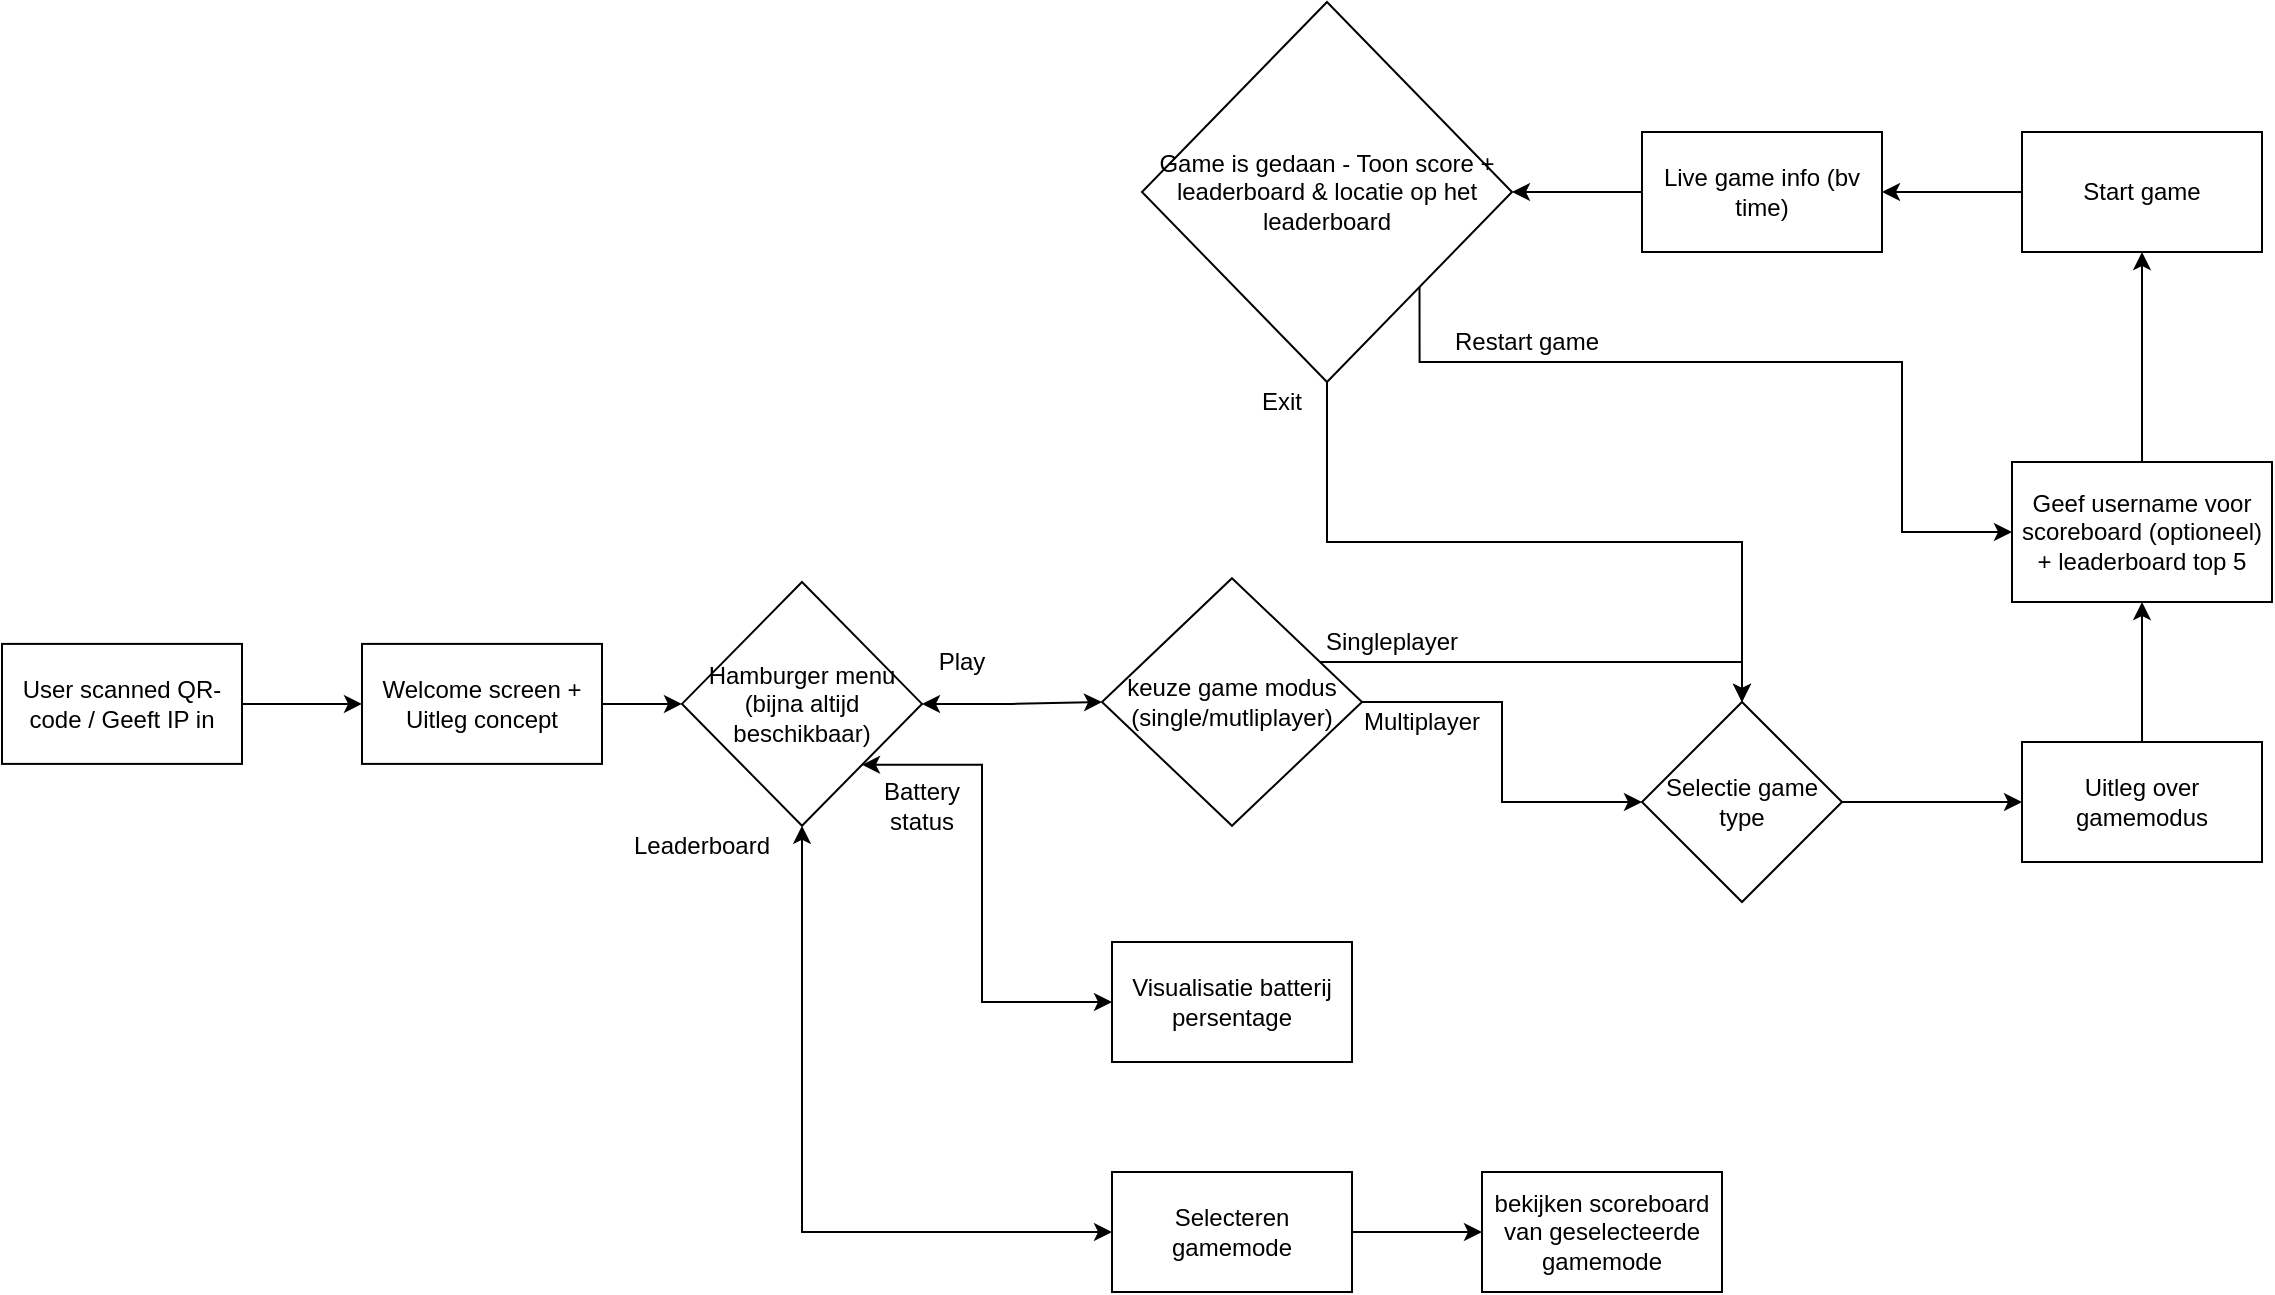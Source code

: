 <mxfile version="14.1.9" type="google"><diagram id="wVSWxZS0oapYn9tlDqyi" name="Page-1"><mxGraphModel dx="2211" dy="1942" grid="1" gridSize="10" guides="1" tooltips="1" connect="1" arrows="1" fold="1" page="1" pageScale="1" pageWidth="827" pageHeight="1169" math="0" shadow="0"><root><mxCell id="0"/><mxCell id="1" parent="0"/><mxCell id="IipHoXYeNZrF0xar_ZU0-2" style="edgeStyle=orthogonalEdgeStyle;rounded=0;orthogonalLoop=1;jettySize=auto;html=1;" parent="1" source="albKL7FkOKWzOsUpktxY-1" target="IipHoXYeNZrF0xar_ZU0-1" edge="1"><mxGeometry relative="1" as="geometry"/></mxCell><mxCell id="albKL7FkOKWzOsUpktxY-1" value="User scanned QR-code / Geeft IP in" style="rounded=0;whiteSpace=wrap;html=1;" parent="1" vertex="1"><mxGeometry x="-370" y="90.95" width="120" height="60" as="geometry"/></mxCell><mxCell id="IipHoXYeNZrF0xar_ZU0-4" style="edgeStyle=orthogonalEdgeStyle;rounded=0;orthogonalLoop=1;jettySize=auto;html=1;entryX=0;entryY=0.5;entryDx=0;entryDy=0;" parent="1" source="albKL7FkOKWzOsUpktxY-13" target="a70U7B_4AYYEKTM5AC8h-13" edge="1"><mxGeometry relative="1" as="geometry"><mxPoint x="440" y="150.067" as="targetPoint"/></mxGeometry></mxCell><mxCell id="JYbThzgS1KqT1hBNcWxj-11" style="edgeStyle=orthogonalEdgeStyle;rounded=0;orthogonalLoop=1;jettySize=auto;html=1;entryX=0.5;entryY=0;entryDx=0;entryDy=0;" parent="1" source="albKL7FkOKWzOsUpktxY-13" edge="1"><mxGeometry relative="1" as="geometry"><Array as="points"><mxPoint x="414" y="100"/><mxPoint x="700" y="100"/></Array><mxPoint x="500" y="120" as="targetPoint"/></mxGeometry></mxCell><mxCell id="albKL7FkOKWzOsUpktxY-13" value="&lt;span&gt;keuze game modus&lt;/span&gt;&lt;br&gt;&lt;span&gt;(single/mutliplayer)&lt;/span&gt;" style="rhombus;whiteSpace=wrap;html=1;" parent="1" vertex="1"><mxGeometry x="180" y="58.09" width="130" height="123.81" as="geometry"/></mxCell><mxCell id="albKL7FkOKWzOsUpktxY-15" value="Multiplayer" style="text;html=1;strokeColor=none;fillColor=none;align=center;verticalAlign=middle;whiteSpace=wrap;rounded=0;" parent="1" vertex="1"><mxGeometry x="320" y="120" width="40" height="20" as="geometry"/></mxCell><mxCell id="a70U7B_4AYYEKTM5AC8h-15" value="" style="edgeStyle=orthogonalEdgeStyle;rounded=0;orthogonalLoop=1;jettySize=auto;html=1;startArrow=none;startFill=0;" parent="1" source="albKL7FkOKWzOsUpktxY-21" target="WtCtFmdOXTZig0ZuTePk-4" edge="1"><mxGeometry relative="1" as="geometry"/></mxCell><mxCell id="albKL7FkOKWzOsUpktxY-21" value="Uitleg over gamemodus" style="rounded=0;whiteSpace=wrap;html=1;" parent="1" vertex="1"><mxGeometry x="640" y="140" width="120" height="60" as="geometry"/></mxCell><mxCell id="a70U7B_4AYYEKTM5AC8h-17" value="" style="edgeStyle=orthogonalEdgeStyle;rounded=0;orthogonalLoop=1;jettySize=auto;html=1;startArrow=none;startFill=0;" parent="1" source="albKL7FkOKWzOsUpktxY-23" target="albKL7FkOKWzOsUpktxY-25" edge="1"><mxGeometry relative="1" as="geometry"/></mxCell><mxCell id="albKL7FkOKWzOsUpktxY-23" value="Start game" style="rounded=0;whiteSpace=wrap;html=1;" parent="1" vertex="1"><mxGeometry x="640" y="-165.0" width="120" height="60" as="geometry"/></mxCell><mxCell id="a70U7B_4AYYEKTM5AC8h-18" value="" style="edgeStyle=orthogonalEdgeStyle;rounded=0;orthogonalLoop=1;jettySize=auto;html=1;startArrow=none;startFill=0;entryX=1;entryY=0.5;entryDx=0;entryDy=0;" parent="1" source="albKL7FkOKWzOsUpktxY-25" target="WtCtFmdOXTZig0ZuTePk-15" edge="1"><mxGeometry relative="1" as="geometry"><mxPoint x="395" y="-120" as="targetPoint"/></mxGeometry></mxCell><mxCell id="albKL7FkOKWzOsUpktxY-25" value="Live game info (bv time)" style="rounded=0;whiteSpace=wrap;html=1;" parent="1" vertex="1"><mxGeometry x="450" y="-165" width="120" height="60" as="geometry"/></mxCell><mxCell id="albKL7FkOKWzOsUpktxY-8" value="Singleplayer" style="text;html=1;strokeColor=none;fillColor=none;align=center;verticalAlign=middle;whiteSpace=wrap;rounded=0;" parent="1" vertex="1"><mxGeometry x="305" y="80" width="40" height="20" as="geometry"/></mxCell><mxCell id="a70U7B_4AYYEKTM5AC8h-2" value="" style="edgeStyle=orthogonalEdgeStyle;rounded=0;orthogonalLoop=1;jettySize=auto;html=1;" parent="1" source="IipHoXYeNZrF0xar_ZU0-1" target="a70U7B_4AYYEKTM5AC8h-1" edge="1"><mxGeometry relative="1" as="geometry"/></mxCell><mxCell id="IipHoXYeNZrF0xar_ZU0-1" value="Welcome screen + Uitleg concept" style="rounded=0;whiteSpace=wrap;html=1;" parent="1" vertex="1"><mxGeometry x="-190" y="90.95" width="120" height="60" as="geometry"/></mxCell><mxCell id="a70U7B_4AYYEKTM5AC8h-20" style="edgeStyle=orthogonalEdgeStyle;rounded=0;orthogonalLoop=1;jettySize=auto;html=1;exitX=1;exitY=1;exitDx=0;exitDy=0;entryX=0;entryY=0.5;entryDx=0;entryDy=0;startArrow=none;startFill=0;" parent="1" source="WtCtFmdOXTZig0ZuTePk-15" target="WtCtFmdOXTZig0ZuTePk-4" edge="1"><mxGeometry relative="1" as="geometry"><Array as="points"><mxPoint x="339" y="-50"/><mxPoint x="580" y="-50"/><mxPoint x="580" y="35"/></Array></mxGeometry></mxCell><mxCell id="a70U7B_4AYYEKTM5AC8h-22" style="edgeStyle=orthogonalEdgeStyle;rounded=0;orthogonalLoop=1;jettySize=auto;html=1;exitX=0.5;exitY=1;exitDx=0;exitDy=0;entryX=0.5;entryY=0;entryDx=0;entryDy=0;startArrow=none;startFill=0;" parent="1" source="WtCtFmdOXTZig0ZuTePk-15" target="a70U7B_4AYYEKTM5AC8h-13" edge="1"><mxGeometry relative="1" as="geometry"/></mxCell><mxCell id="WtCtFmdOXTZig0ZuTePk-15" value="&lt;span&gt;Game is gedaan - Toon score + leaderboard &amp;amp; locatie op het leaderboard&lt;/span&gt;" style="rhombus;whiteSpace=wrap;html=1;" parent="1" vertex="1"><mxGeometry x="200" y="-230" width="185" height="190" as="geometry"/></mxCell><mxCell id="JYbThzgS1KqT1hBNcWxj-1" value="Visualisatie batterij persentage" style="rounded=0;whiteSpace=wrap;html=1;" parent="1" vertex="1"><mxGeometry x="185" y="240" width="120" height="60" as="geometry"/></mxCell><mxCell id="JYbThzgS1KqT1hBNcWxj-10" style="edgeStyle=orthogonalEdgeStyle;rounded=0;orthogonalLoop=1;jettySize=auto;html=1;entryX=0;entryY=0.5;entryDx=0;entryDy=0;" parent="1" source="JYbThzgS1KqT1hBNcWxj-6" target="JYbThzgS1KqT1hBNcWxj-9" edge="1"><mxGeometry relative="1" as="geometry"/></mxCell><mxCell id="JYbThzgS1KqT1hBNcWxj-6" value="Selecteren gamemode" style="rounded=0;whiteSpace=wrap;html=1;" parent="1" vertex="1"><mxGeometry x="185" y="355" width="120" height="60" as="geometry"/></mxCell><mxCell id="JYbThzgS1KqT1hBNcWxj-9" value="bekijken scoreboard&lt;br&gt;van geselecteerde gamemode" style="rounded=0;whiteSpace=wrap;html=1;" parent="1" vertex="1"><mxGeometry x="370" y="355" width="120" height="60" as="geometry"/></mxCell><mxCell id="a70U7B_4AYYEKTM5AC8h-16" value="" style="edgeStyle=orthogonalEdgeStyle;rounded=0;orthogonalLoop=1;jettySize=auto;html=1;startArrow=none;startFill=0;" parent="1" source="WtCtFmdOXTZig0ZuTePk-4" target="albKL7FkOKWzOsUpktxY-23" edge="1"><mxGeometry relative="1" as="geometry"/></mxCell><mxCell id="WtCtFmdOXTZig0ZuTePk-4" value="Geef username voor scoreboard (optioneel)&lt;br&gt;+ leaderboard top 5" style="rounded=0;whiteSpace=wrap;html=1;" parent="1" vertex="1"><mxGeometry x="635" width="130" height="70" as="geometry"/></mxCell><mxCell id="a70U7B_4AYYEKTM5AC8h-3" value="" style="edgeStyle=orthogonalEdgeStyle;rounded=0;orthogonalLoop=1;jettySize=auto;html=1;startArrow=classic;startFill=1;" parent="1" source="a70U7B_4AYYEKTM5AC8h-1" target="albKL7FkOKWzOsUpktxY-13" edge="1"><mxGeometry relative="1" as="geometry"/></mxCell><mxCell id="a70U7B_4AYYEKTM5AC8h-6" style="edgeStyle=orthogonalEdgeStyle;rounded=0;orthogonalLoop=1;jettySize=auto;html=1;exitX=1;exitY=1;exitDx=0;exitDy=0;entryX=0;entryY=0.5;entryDx=0;entryDy=0;startArrow=classic;startFill=1;" parent="1" source="a70U7B_4AYYEKTM5AC8h-1" target="JYbThzgS1KqT1hBNcWxj-1" edge="1"><mxGeometry relative="1" as="geometry"><Array as="points"><mxPoint x="120" y="151"/><mxPoint x="120" y="270"/></Array></mxGeometry></mxCell><mxCell id="a70U7B_4AYYEKTM5AC8h-7" style="edgeStyle=orthogonalEdgeStyle;rounded=0;orthogonalLoop=1;jettySize=auto;html=1;exitX=0.5;exitY=1;exitDx=0;exitDy=0;entryX=0;entryY=0.5;entryDx=0;entryDy=0;startArrow=classic;startFill=1;" parent="1" source="a70U7B_4AYYEKTM5AC8h-1" target="JYbThzgS1KqT1hBNcWxj-6" edge="1"><mxGeometry relative="1" as="geometry"/></mxCell><mxCell id="a70U7B_4AYYEKTM5AC8h-1" value="Hamburger menu&lt;br&gt;(bijna altijd beschikbaar)" style="rhombus;whiteSpace=wrap;html=1;" parent="1" vertex="1"><mxGeometry x="-30" y="60" width="120" height="121.9" as="geometry"/></mxCell><mxCell id="a70U7B_4AYYEKTM5AC8h-5" value="Play" style="text;html=1;strokeColor=none;fillColor=none;align=center;verticalAlign=middle;whiteSpace=wrap;rounded=0;" parent="1" vertex="1"><mxGeometry x="90" y="90" width="40" height="20" as="geometry"/></mxCell><mxCell id="a70U7B_4AYYEKTM5AC8h-8" value="Battery status" style="text;html=1;strokeColor=none;fillColor=none;align=center;verticalAlign=middle;whiteSpace=wrap;rounded=0;" parent="1" vertex="1"><mxGeometry x="70" y="161.9" width="40" height="20" as="geometry"/></mxCell><mxCell id="a70U7B_4AYYEKTM5AC8h-9" value="Leaderboard" style="text;html=1;strokeColor=none;fillColor=none;align=center;verticalAlign=middle;whiteSpace=wrap;rounded=0;" parent="1" vertex="1"><mxGeometry x="-40" y="181.9" width="40" height="20" as="geometry"/></mxCell><mxCell id="a70U7B_4AYYEKTM5AC8h-14" value="" style="edgeStyle=orthogonalEdgeStyle;rounded=0;orthogonalLoop=1;jettySize=auto;html=1;startArrow=none;startFill=0;" parent="1" source="a70U7B_4AYYEKTM5AC8h-13" target="albKL7FkOKWzOsUpktxY-21" edge="1"><mxGeometry relative="1" as="geometry"/></mxCell><mxCell id="a70U7B_4AYYEKTM5AC8h-13" value="Selectie game&lt;br&gt;type" style="rhombus;whiteSpace=wrap;html=1;" parent="1" vertex="1"><mxGeometry x="450" y="120" width="100" height="100" as="geometry"/></mxCell><mxCell id="a70U7B_4AYYEKTM5AC8h-21" value="Restart game" style="text;html=1;strokeColor=none;fillColor=none;align=center;verticalAlign=middle;whiteSpace=wrap;rounded=0;" parent="1" vertex="1"><mxGeometry x="345" y="-70" width="95" height="20" as="geometry"/></mxCell><mxCell id="a70U7B_4AYYEKTM5AC8h-23" value="Exit" style="text;html=1;strokeColor=none;fillColor=none;align=center;verticalAlign=middle;whiteSpace=wrap;rounded=0;" parent="1" vertex="1"><mxGeometry x="250" y="-40" width="40" height="20" as="geometry"/></mxCell></root></mxGraphModel></diagram></mxfile>